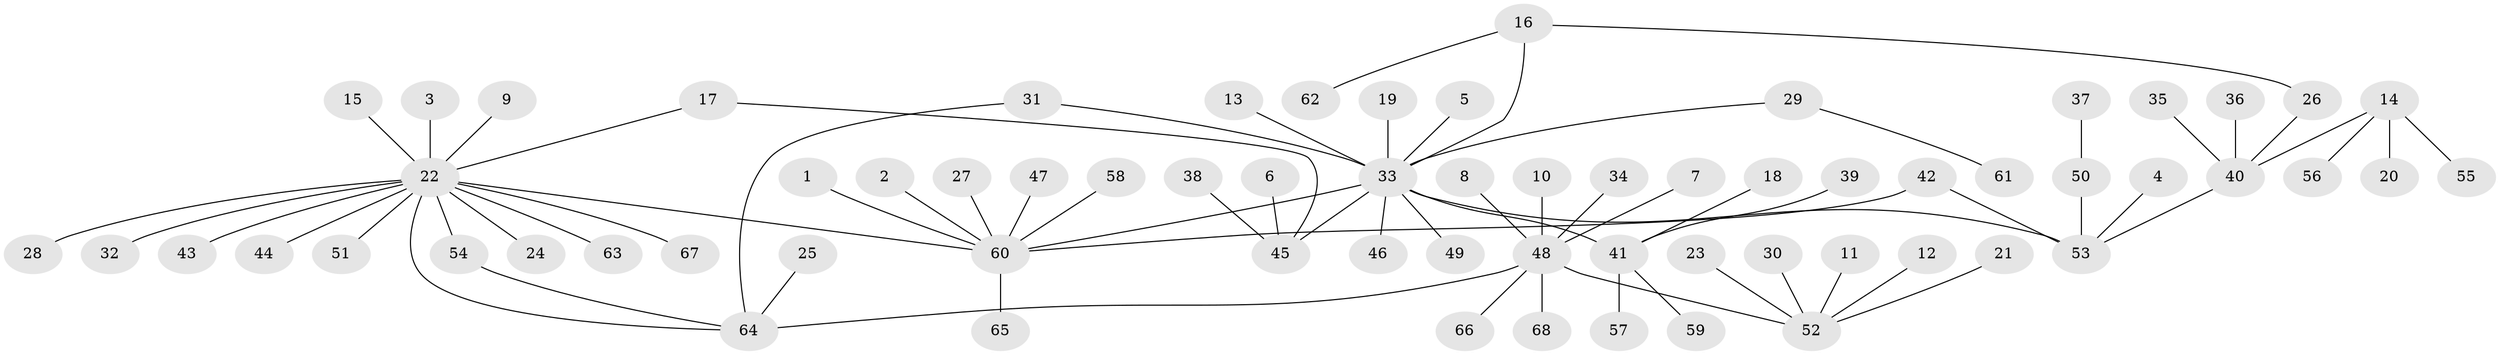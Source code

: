 // original degree distribution, {10: 0.015267175572519083, 17: 0.007633587786259542, 3: 0.061068702290076333, 14: 0.007633587786259542, 6: 0.015267175572519083, 1: 0.6183206106870229, 2: 0.21374045801526717, 7: 0.030534351145038167, 4: 0.015267175572519083, 5: 0.015267175572519083}
// Generated by graph-tools (version 1.1) at 2025/01/03/09/25 03:01:38]
// undirected, 68 vertices, 72 edges
graph export_dot {
graph [start="1"]
  node [color=gray90,style=filled];
  1;
  2;
  3;
  4;
  5;
  6;
  7;
  8;
  9;
  10;
  11;
  12;
  13;
  14;
  15;
  16;
  17;
  18;
  19;
  20;
  21;
  22;
  23;
  24;
  25;
  26;
  27;
  28;
  29;
  30;
  31;
  32;
  33;
  34;
  35;
  36;
  37;
  38;
  39;
  40;
  41;
  42;
  43;
  44;
  45;
  46;
  47;
  48;
  49;
  50;
  51;
  52;
  53;
  54;
  55;
  56;
  57;
  58;
  59;
  60;
  61;
  62;
  63;
  64;
  65;
  66;
  67;
  68;
  1 -- 60 [weight=1.0];
  2 -- 60 [weight=1.0];
  3 -- 22 [weight=1.0];
  4 -- 53 [weight=1.0];
  5 -- 33 [weight=1.0];
  6 -- 45 [weight=1.0];
  7 -- 48 [weight=1.0];
  8 -- 48 [weight=1.0];
  9 -- 22 [weight=1.0];
  10 -- 48 [weight=1.0];
  11 -- 52 [weight=1.0];
  12 -- 52 [weight=1.0];
  13 -- 33 [weight=1.0];
  14 -- 20 [weight=1.0];
  14 -- 40 [weight=1.0];
  14 -- 55 [weight=1.0];
  14 -- 56 [weight=1.0];
  15 -- 22 [weight=1.0];
  16 -- 26 [weight=1.0];
  16 -- 33 [weight=1.0];
  16 -- 62 [weight=1.0];
  17 -- 22 [weight=1.0];
  17 -- 45 [weight=1.0];
  18 -- 41 [weight=1.0];
  19 -- 33 [weight=1.0];
  21 -- 52 [weight=1.0];
  22 -- 24 [weight=1.0];
  22 -- 28 [weight=1.0];
  22 -- 32 [weight=1.0];
  22 -- 43 [weight=1.0];
  22 -- 44 [weight=1.0];
  22 -- 51 [weight=1.0];
  22 -- 54 [weight=1.0];
  22 -- 60 [weight=1.0];
  22 -- 63 [weight=1.0];
  22 -- 64 [weight=1.0];
  22 -- 67 [weight=1.0];
  23 -- 52 [weight=1.0];
  25 -- 64 [weight=1.0];
  26 -- 40 [weight=1.0];
  27 -- 60 [weight=1.0];
  29 -- 33 [weight=1.0];
  29 -- 61 [weight=1.0];
  30 -- 52 [weight=1.0];
  31 -- 33 [weight=1.0];
  31 -- 64 [weight=1.0];
  33 -- 41 [weight=1.0];
  33 -- 45 [weight=1.0];
  33 -- 46 [weight=1.0];
  33 -- 49 [weight=1.0];
  33 -- 53 [weight=1.0];
  33 -- 60 [weight=1.0];
  34 -- 48 [weight=1.0];
  35 -- 40 [weight=1.0];
  36 -- 40 [weight=1.0];
  37 -- 50 [weight=1.0];
  38 -- 45 [weight=1.0];
  39 -- 41 [weight=1.0];
  40 -- 53 [weight=1.0];
  41 -- 57 [weight=1.0];
  41 -- 59 [weight=1.0];
  42 -- 53 [weight=1.0];
  42 -- 60 [weight=1.0];
  47 -- 60 [weight=1.0];
  48 -- 52 [weight=1.0];
  48 -- 64 [weight=1.0];
  48 -- 66 [weight=1.0];
  48 -- 68 [weight=1.0];
  50 -- 53 [weight=1.0];
  54 -- 64 [weight=1.0];
  58 -- 60 [weight=1.0];
  60 -- 65 [weight=1.0];
}

